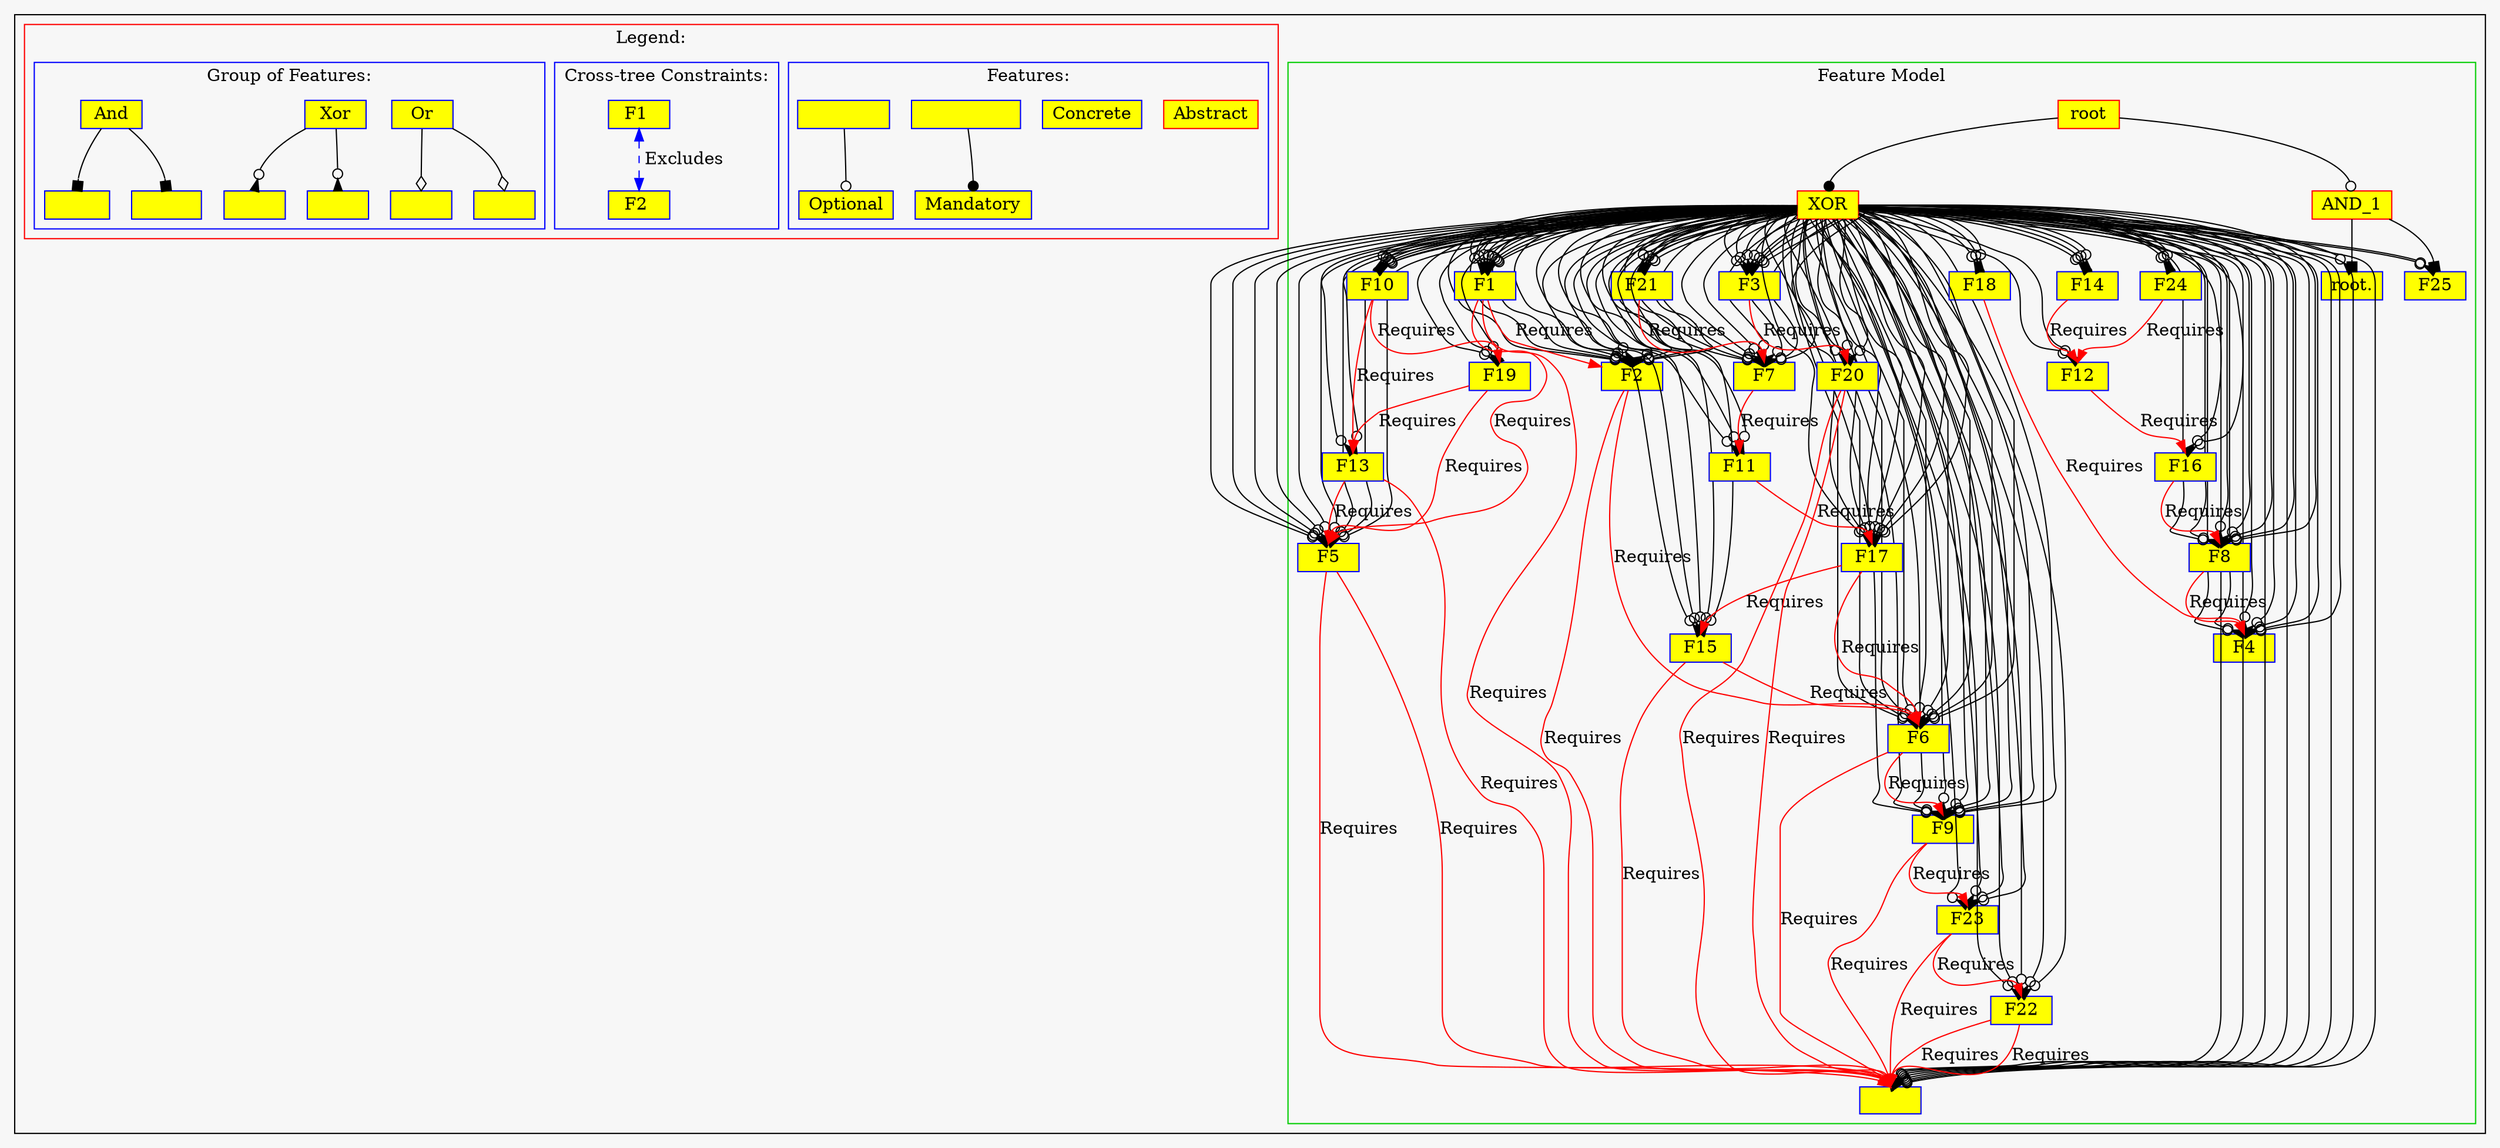 digraph G  { 
graph [bgcolor=gray97];
subgraph cluster_1{
node [shape=box, width=0.7, height=0.3,style=filled, color=blue, fillcolor=yellow1];
subgraph cluster_2{
node [shape=box, width=0.7, height=0.3,style=filled, color=red, fillcolor=yellow1];
"root";
node [shape=box, width=0.7, height=0.3,style=filled, color=blue, fillcolor=yellow1];
node [shape=box, width=0.7, height=0.3,style=filled, color=red, fillcolor=yellow1];
"root"->"AND_1":n[arrowhead="odot"];
node [shape=box, width=0.7, height=0.3,style=filled, color=blue, fillcolor=yellow1];
"AND_1"->"root.":n[arrowhead="box"];
node [shape=box, width=0.7, height=0.3,style=filled, color=blue, fillcolor=yellow1];
"AND_1"->"F25":n[arrowhead="box"];
node [shape=box, width=0.7, height=0.3,style=filled, color=red, fillcolor=yellow1];
"root"->"XOR":n[arrowhead="dot"];
node [shape=box, width=0.7, height=0.3,style=filled, color=blue, fillcolor=yellow1];
"XOR"->"F2":n[arrowhead="invodot"];
"XOR"->"F5":n[arrowhead="invodot"];
"XOR"->"F4":n[arrowhead="invodot"];
"XOR"->"F9":n[arrowhead="invodot"];
"XOR"->"F1":n[arrowhead="invodot"];
"XOR"->"":n[arrowhead="invodot"];
"XOR"->"F1":n[arrowhead="invodot"];
"XOR"->"F6":n[arrowhead="invodot"];
"XOR"->"F9":n[arrowhead="invodot"];
"XOR"->"F8":n[arrowhead="invodot"];
"XOR"->"F4":n[arrowhead="invodot"];
"XOR"->"F6":n[arrowhead="invodot"];
"XOR"->"F7":n[arrowhead="invodot"];
"XOR"->"F9":n[arrowhead="invodot"];
"XOR"->"F6":n[arrowhead="invodot"];
"XOR"->"F2":n[arrowhead="invodot"];
"XOR"->"F7":n[arrowhead="invodot"];
"XOR"->"F4":n[arrowhead="invodot"];
"XOR"->"F8":n[arrowhead="invodot"];
"XOR"->"F5":n[arrowhead="invodot"];
"XOR"->"":n[arrowhead="invodot"];
"XOR"->"F5":n[arrowhead="invodot"];
"XOR"->"F9":n[arrowhead="invodot"];
"XOR"->"F4":n[arrowhead="invodot"];
"XOR"->"F1":n[arrowhead="invodot"];
"XOR"->"F10":n[arrowhead="invodot"];
"XOR"->"F2":n[arrowhead="invodot"];
"XOR"->"F3":n[arrowhead="invodot"];
"XOR"->"F7":n[arrowhead="invodot"];
"XOR"->"F6":n[arrowhead="invodot"];
"XOR"->"F9":n[arrowhead="invodot"];
"XOR"->"F2":n[arrowhead="invodot"];
"XOR"->"F6":n[arrowhead="invodot"];
"XOR"->"F3":n[arrowhead="invodot"];
"XOR"->"":n[arrowhead="invodot"];
"XOR"->"F5":n[arrowhead="invodot"];
"XOR"->"F10":n[arrowhead="invodot"];
"XOR"->"F2":n[arrowhead="invodot"];
"XOR"->"F9":n[arrowhead="invodot"];
"XOR"->"F7":n[arrowhead="invodot"];
"XOR"->"F4":n[arrowhead="invodot"];
"XOR"->"F1":n[arrowhead="invodot"];
"XOR"->"F5":n[arrowhead="invodot"];
"XOR"->"F1":n[arrowhead="invodot"];
"XOR"->"F6":n[arrowhead="invodot"];
"XOR"->"F8":n[arrowhead="invodot"];
"XOR"->"F7":n[arrowhead="invodot"];
"XOR"->"F2":n[arrowhead="invodot"];
"XOR"->"F10":n[arrowhead="invodot"];
"XOR"->"F1":n[arrowhead="invodot"];
"XOR"->"F3":n[arrowhead="invodot"];
"XOR"->"F5":n[arrowhead="invodot"];
"XOR"->"F21":n[arrowhead="invodot"];
"XOR"->"F14":n[arrowhead="invodot"];
"XOR"->"":n[arrowhead="invodot"];
"XOR"->"F17":n[arrowhead="invodot"];
"XOR"->"F23":n[arrowhead="invodot"];
"XOR"->"F2":n[arrowhead="invodot"];
"XOR"->"F15":n[arrowhead="invodot"];
"XOR"->"F3":n[arrowhead="invodot"];
"XOR"->"":n[arrowhead="invodot"];
"XOR"->"F8":n[arrowhead="invodot"];
"XOR"->"F7":n[arrowhead="invodot"];
"XOR"->"F17":n[arrowhead="invodot"];
"XOR"->"F21":n[arrowhead="invodot"];
"XOR"->"F20":n[arrowhead="invodot"];
"XOR"->"F24":n[arrowhead="invodot"];
"XOR"->"F9":n[arrowhead="invodot"];
"XOR"->"F18":n[arrowhead="invodot"];
"XOR"->"":n[arrowhead="invodot"];
"XOR"->"F5":n[arrowhead="invodot"];
"XOR"->"F17":n[arrowhead="invodot"];
"XOR"->"F14":n[arrowhead="invodot"];
"XOR"->"F6":n[arrowhead="invodot"];
"XOR"->"F22":n[arrowhead="invodot"];
"XOR"->"F17":n[arrowhead="invodot"];
"XOR"->"F13":n[arrowhead="invodot"];
"XOR"->"F3":n[arrowhead="invodot"];
"XOR"->"F8":n[arrowhead="invodot"];
"XOR"->"F24":n[arrowhead="invodot"];
"XOR"->"F22":n[arrowhead="invodot"];
"XOR"->"F6":n[arrowhead="invodot"];
"XOR"->"F1":n[arrowhead="invodot"];
"XOR"->"F10":n[arrowhead="invodot"];
"XOR"->"":n[arrowhead="invodot"];
"XOR"->"F12":n[arrowhead="invodot"];
"XOR"->"F18":n[arrowhead="invodot"];
"XOR"->"F16":n[arrowhead="invodot"];
"XOR"->"F5":n[arrowhead="invodot"];
"XOR"->"F4":n[arrowhead="invodot"];
"XOR"->"F7":n[arrowhead="invodot"];
"XOR"->"F20":n[arrowhead="invodot"];
"XOR"->"F23":n[arrowhead="invodot"];
"XOR"->"F9":n[arrowhead="invodot"];
"XOR"->"F25":n[arrowhead="invodot"];
"XOR"->"F2":n[arrowhead="invodot"];
"XOR"->"F11":n[arrowhead="invodot"];
"XOR"->"F15":n[arrowhead="invodot"];
"XOR"->"F19":n[arrowhead="invodot"];
"XOR"->"F14":n[arrowhead="invodot"];
"XOR"->"F17":n[arrowhead="invodot"];
"XOR"->"F8":n[arrowhead="invodot"];
"XOR"->"F22":n[arrowhead="invodot"];
"XOR"->"F23":n[arrowhead="invodot"];
"XOR"->"F19":n[arrowhead="invodot"];
"XOR"->"F1":n[arrowhead="invodot"];
"XOR"->"F3":n[arrowhead="invodot"];
"XOR"->"F10":n[arrowhead="invodot"];
"XOR"->"F22":n[arrowhead="invodot"];
"XOR"->"F15":n[arrowhead="invodot"];
"XOR"->"F17":n[arrowhead="invodot"];
"XOR"->"":n[arrowhead="invodot"];
"XOR"->"F12":n[arrowhead="invodot"];
"XOR"->"F23":n[arrowhead="invodot"];
"XOR"->"F7":n[arrowhead="invodot"];
"XOR"->"F15":n[arrowhead="invodot"];
"XOR"->"F2":n[arrowhead="invodot"];
"XOR"->"F11":n[arrowhead="invodot"];
"XOR"->"F3":n[arrowhead="invodot"];
"XOR"->"root.":n[arrowhead="invodot"];
"XOR"->"F5":n[arrowhead="invodot"];
"XOR"->"F22":n[arrowhead="invodot"];
"XOR"->"F16":n[arrowhead="invodot"];
"XOR"->"F14":n[arrowhead="invodot"];
"XOR"->"F17":n[arrowhead="invodot"];
"XOR"->"F20":n[arrowhead="invodot"];
"XOR"->"F8":n[arrowhead="invodot"];
"XOR"->"F21":n[arrowhead="invodot"];
"XOR"->"F25":n[arrowhead="invodot"];
"XOR"->"F19":n[arrowhead="invodot"];
"XOR"->"F4":n[arrowhead="invodot"];
"XOR"->"F1":n[arrowhead="invodot"];
"XOR"->"F18":n[arrowhead="invodot"];
"XOR"->"F24":n[arrowhead="invodot"];
"XOR"->"F10":n[arrowhead="invodot"];
"XOR"->"F6":n[arrowhead="invodot"];
"XOR"->"F13":n[arrowhead="invodot"];
"XOR"->"F9":n[arrowhead="invodot"];
"XOR"->"F2":n[arrowhead="invodot"];
"XOR"->"F7":n[arrowhead="invodot"];
"XOR"->"F11":n[arrowhead="invodot"];
"XOR"->"F17":n[arrowhead="invodot"];
"XOR"->"F15":n[arrowhead="invodot"];
"XOR"->"F21":n[arrowhead="invodot"];
"F8"->"F4":n[color="red",label="Requires"];
"F18"->"F4":n[color="red",label="Requires"];
"F16"->"F8":n[color="red",label="Requires"];
"F12"->"F16":n[color="red",label="Requires"];
"F14"->"F12":n[color="red",label="Requires"];
"F24"->"F12":n[color="red",label="Requires"];
"F20"->"":n[color="red",label="Requires"];
"F20"->"":n[color="red",label="Requires"];
"F3"->"F20":n[color="red",label="Requires"];
"F5"->"":n[color="red",label="Requires"];
"F5"->"":n[color="red",label="Requires"];
"F1"->"":n[color="red",label="Requires"];
"F1"->"F5":n[color="red",label="Requires"];
"F13"->"":n[color="red",label="Requires"];
"F13"->"F5":n[color="red",label="Requires"];
"F19"->"F5":n[color="red",label="Requires"];
"F19"->"F13":n[color="red",label="Requires"];
"F10"->"F13":n[color="red",label="Requires"];
"F10"->"F19":n[color="red",label="Requires"];
"F22"->"":n[color="red",label="Requires"];
"F22"->"":n[color="red",label="Requires"];
"F23"->"":n[color="red",label="Requires"];
"F23"->"F22":n[color="red",label="Requires"];
"F9"->"":n[color="red",label="Requires"];
"F9"->"F23":n[color="red",label="Requires"];
"F6"->"":n[color="red",label="Requires"];
"F6"->"F9":n[color="red",label="Requires"];
"F15"->"":n[color="red",label="Requires"];
"F15"->"F6":n[color="red",label="Requires"];
"F17"->"F6":n[color="red",label="Requires"];
"F17"->"F15":n[color="red",label="Requires"];
"F2"->"":n[color="red",label="Requires"];
"F2"->"F6":n[color="red",label="Requires"];
"F11"->"F17":n[color="red",label="Requires"];
"F7"->"F11":n[color="red",label="Requires"];
"F21"->"F7":n[color="red",label="Requires"];
	label = "Feature Model";
	color=green3;	}
subgraph cluster_3{

	subgraph cluster_4{
	"Abstract":n[fillcolor="yellow1", color="red"];
	"Concrete":n[fillcolor="yellow1", color="blue"];
	"                "->"Mandatory":n[arrowhead="dot"];
	"             "->"Optional":n[arrowhead="odot"];
	label = "Features:";
	color=blue;
	}
	subgraph cluster_5{
	edge [dir=none]"F1 "->"F2 "[style="dashed", color="blue",label=" Excludes", dir="both"];
	 edge [dir=forward]"F1"->"F2"[color="red",label=" Requires"];
	label = "Cross-tree Constraints:";	color=blue;	}	subgraph cluster_6{
	"Or" ->"   ":n[arrowhead="odiamond"];
	"Or" ->"     ":n[arrowhead="odiamond"];
	"Xor"->"      ":n[arrowhead="invodot"];
	"Xor"->"       ":n[arrowhead="invodot"];
	"And"->"        ":n[arrowhead="box"];
	"And"->"         ":n[arrowhead="box"];
	label = "Group of Features:";
	color=blue;
	}
	label = "Legend:";
	color=red
}
}
}